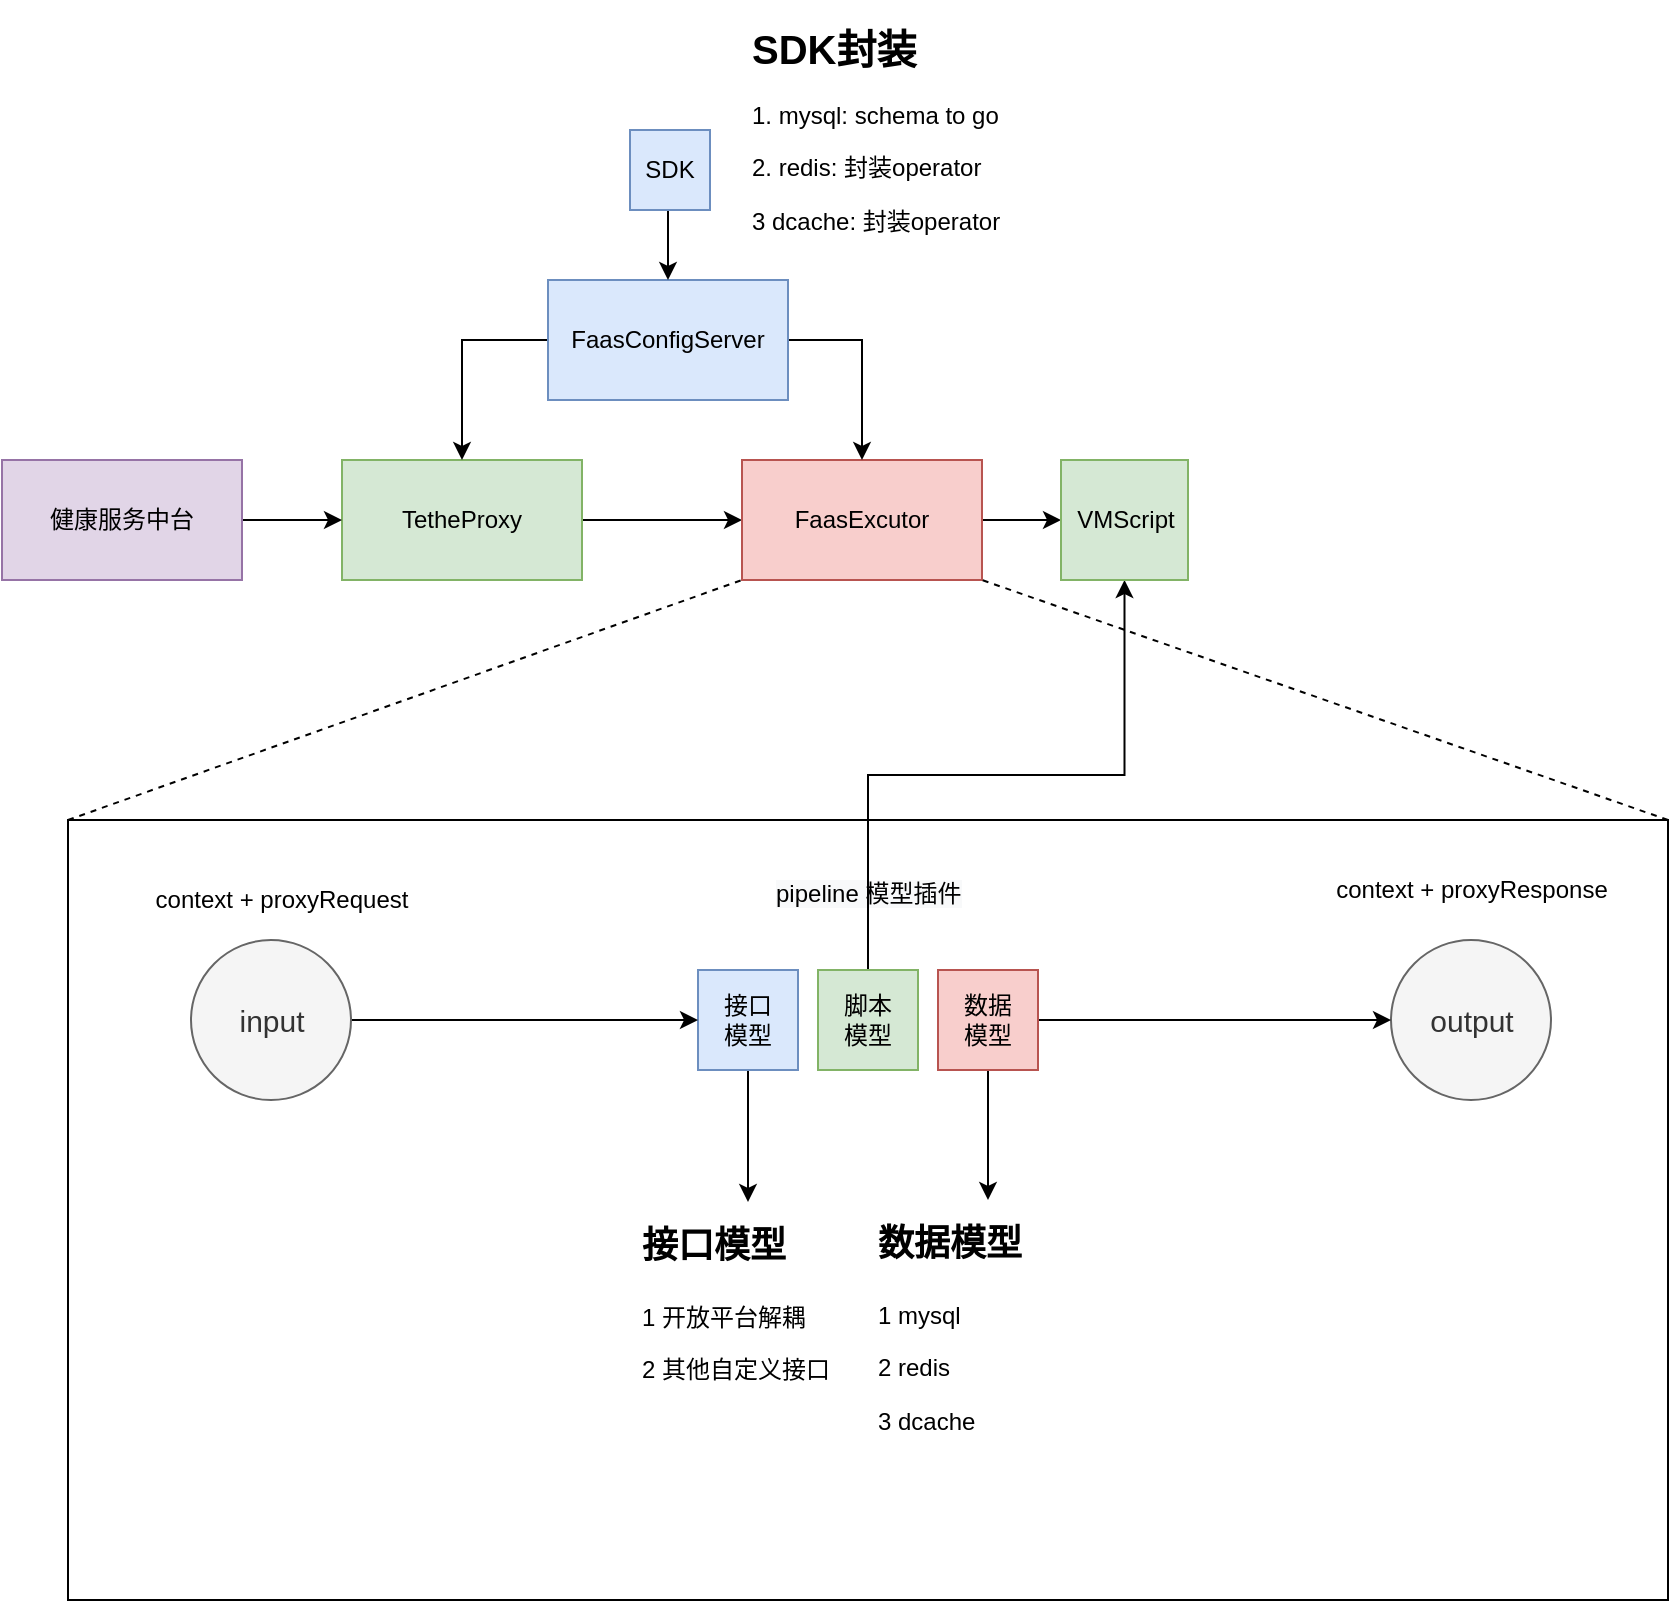 <mxfile version="13.7.9" type="github">
  <diagram id="OLWQJMdd0GZBQvJl7Ah5" name="第 1 页">
    <mxGraphModel dx="1422" dy="762" grid="1" gridSize="10" guides="1" tooltips="1" connect="1" arrows="1" fold="1" page="1" pageScale="1" pageWidth="827" pageHeight="1169" math="0" shadow="0">
      <root>
        <mxCell id="0" />
        <mxCell id="1" parent="0" />
        <mxCell id="UxoHD04tg5Q-O8OyDqUi-37" value="" style="rounded=0;whiteSpace=wrap;html=1;fontSize=12;" vertex="1" parent="1">
          <mxGeometry x="210" y="890" width="800" height="390" as="geometry" />
        </mxCell>
        <mxCell id="UxoHD04tg5Q-O8OyDqUi-14" style="edgeStyle=orthogonalEdgeStyle;rounded=0;orthogonalLoop=1;jettySize=auto;html=1;exitX=0.5;exitY=1;exitDx=0;exitDy=0;fontSize=12;" edge="1" parent="1" source="UxoHD04tg5Q-O8OyDqUi-1" target="UxoHD04tg5Q-O8OyDqUi-10">
          <mxGeometry relative="1" as="geometry" />
        </mxCell>
        <mxCell id="UxoHD04tg5Q-O8OyDqUi-1" value="接口&lt;br&gt;模型" style="rounded=0;whiteSpace=wrap;html=1;fillColor=#dae8fc;strokeColor=#6c8ebf;" vertex="1" parent="1">
          <mxGeometry x="525" y="965" width="50" height="50" as="geometry" />
        </mxCell>
        <mxCell id="UxoHD04tg5Q-O8OyDqUi-7" style="edgeStyle=orthogonalEdgeStyle;rounded=0;orthogonalLoop=1;jettySize=auto;html=1;exitX=1;exitY=0.5;exitDx=0;exitDy=0;fontSize=15;" edge="1" parent="1" source="UxoHD04tg5Q-O8OyDqUi-2" target="UxoHD04tg5Q-O8OyDqUi-1">
          <mxGeometry relative="1" as="geometry" />
        </mxCell>
        <mxCell id="UxoHD04tg5Q-O8OyDqUi-2" value="input" style="ellipse;whiteSpace=wrap;html=1;aspect=fixed;fontSize=15;fillColor=#f5f5f5;strokeColor=#666666;fontColor=#333333;" vertex="1" parent="1">
          <mxGeometry x="271.5" y="950" width="80" height="80" as="geometry" />
        </mxCell>
        <mxCell id="UxoHD04tg5Q-O8OyDqUi-3" value="output" style="ellipse;whiteSpace=wrap;html=1;aspect=fixed;fontSize=15;fillColor=#f5f5f5;strokeColor=#666666;fontColor=#333333;" vertex="1" parent="1">
          <mxGeometry x="871.5" y="950" width="80" height="80" as="geometry" />
        </mxCell>
        <mxCell id="UxoHD04tg5Q-O8OyDqUi-4" value="&lt;span style=&quot;color: rgb(0 , 0 , 0) ; font-family: &amp;#34;helvetica&amp;#34; ; font-size: 12px ; font-style: normal ; font-weight: 400 ; letter-spacing: normal ; text-align: center ; text-indent: 0px ; text-transform: none ; word-spacing: 0px ; background-color: rgb(248 , 249 , 250) ; display: inline ; float: none&quot;&gt;pipeline 模型插件&lt;/span&gt;" style="text;whiteSpace=wrap;html=1;fontSize=15;" vertex="1" parent="1">
          <mxGeometry x="561.5" y="910" width="120" height="30" as="geometry" />
        </mxCell>
        <mxCell id="UxoHD04tg5Q-O8OyDqUi-45" style="edgeStyle=orthogonalEdgeStyle;rounded=0;orthogonalLoop=1;jettySize=auto;html=1;exitX=0.5;exitY=0;exitDx=0;exitDy=0;fontSize=12;" edge="1" parent="1" source="UxoHD04tg5Q-O8OyDqUi-5" target="UxoHD04tg5Q-O8OyDqUi-43">
          <mxGeometry relative="1" as="geometry" />
        </mxCell>
        <mxCell id="UxoHD04tg5Q-O8OyDqUi-5" value="脚本&lt;br&gt;模型" style="rounded=0;whiteSpace=wrap;html=1;fillColor=#d5e8d4;strokeColor=#82b366;" vertex="1" parent="1">
          <mxGeometry x="585" y="965" width="50" height="50" as="geometry" />
        </mxCell>
        <mxCell id="UxoHD04tg5Q-O8OyDqUi-8" style="edgeStyle=orthogonalEdgeStyle;rounded=0;orthogonalLoop=1;jettySize=auto;html=1;exitX=1;exitY=0.5;exitDx=0;exitDy=0;fontSize=15;" edge="1" parent="1" source="UxoHD04tg5Q-O8OyDqUi-6" target="UxoHD04tg5Q-O8OyDqUi-3">
          <mxGeometry relative="1" as="geometry" />
        </mxCell>
        <mxCell id="UxoHD04tg5Q-O8OyDqUi-16" style="edgeStyle=orthogonalEdgeStyle;rounded=0;orthogonalLoop=1;jettySize=auto;html=1;exitX=0.5;exitY=1;exitDx=0;exitDy=0;fontSize=12;" edge="1" parent="1" source="UxoHD04tg5Q-O8OyDqUi-6" target="UxoHD04tg5Q-O8OyDqUi-13">
          <mxGeometry relative="1" as="geometry" />
        </mxCell>
        <mxCell id="UxoHD04tg5Q-O8OyDqUi-6" value="数据&lt;br&gt;模型" style="rounded=0;whiteSpace=wrap;html=1;fillColor=#f8cecc;strokeColor=#b85450;" vertex="1" parent="1">
          <mxGeometry x="645" y="965" width="50" height="50" as="geometry" />
        </mxCell>
        <mxCell id="UxoHD04tg5Q-O8OyDqUi-10" value="&lt;h1&gt;&lt;font style=&quot;font-size: 18px&quot;&gt;接口模型&lt;/font&gt;&lt;/h1&gt;&lt;p style=&quot;font-size: 12px&quot;&gt;1 开放平台解耦&lt;/p&gt;&lt;p style=&quot;font-size: 12px&quot;&gt;2 其他自定义接口&lt;/p&gt;" style="text;html=1;strokeColor=none;fillColor=none;spacing=5;spacingTop=-20;whiteSpace=wrap;overflow=hidden;rounded=0;fontSize=12;" vertex="1" parent="1">
          <mxGeometry x="492" y="1081" width="116" height="120" as="geometry" />
        </mxCell>
        <mxCell id="UxoHD04tg5Q-O8OyDqUi-13" value="&lt;h1&gt;&lt;font style=&quot;font-size: 18px&quot;&gt;数据模型&lt;/font&gt;&lt;/h1&gt;&lt;p style=&quot;font-size: 12px&quot;&gt;1 mysql&lt;/p&gt;&lt;p style=&quot;font-size: 12px&quot;&gt;2 redis&lt;/p&gt;&lt;p style=&quot;font-size: 12px&quot;&gt;3 dcache&lt;/p&gt;" style="text;html=1;strokeColor=none;fillColor=none;spacing=5;spacingTop=-20;whiteSpace=wrap;overflow=hidden;rounded=0;fontSize=12;" vertex="1" parent="1">
          <mxGeometry x="610" y="1080" width="120" height="120" as="geometry" />
        </mxCell>
        <mxCell id="UxoHD04tg5Q-O8OyDqUi-17" value="context + proxyRequest" style="text;html=1;strokeColor=none;fillColor=none;align=center;verticalAlign=middle;whiteSpace=wrap;rounded=0;fontSize=12;" vertex="1" parent="1">
          <mxGeometry x="231.5" y="920" width="170" height="20" as="geometry" />
        </mxCell>
        <mxCell id="UxoHD04tg5Q-O8OyDqUi-18" value="context + proxyResponse" style="text;html=1;strokeColor=none;fillColor=none;align=center;verticalAlign=middle;whiteSpace=wrap;rounded=0;fontSize=12;" vertex="1" parent="1">
          <mxGeometry x="826.5" y="915" width="170" height="20" as="geometry" />
        </mxCell>
        <mxCell id="UxoHD04tg5Q-O8OyDqUi-36" style="edgeStyle=orthogonalEdgeStyle;rounded=0;orthogonalLoop=1;jettySize=auto;html=1;exitX=1;exitY=0.5;exitDx=0;exitDy=0;fontSize=12;" edge="1" parent="1" source="UxoHD04tg5Q-O8OyDqUi-19" target="UxoHD04tg5Q-O8OyDqUi-20">
          <mxGeometry relative="1" as="geometry" />
        </mxCell>
        <mxCell id="UxoHD04tg5Q-O8OyDqUi-19" value="TetheProxy" style="rounded=0;whiteSpace=wrap;html=1;fontSize=12;fillColor=#d5e8d4;strokeColor=#82b366;" vertex="1" parent="1">
          <mxGeometry x="347" y="710" width="120" height="60" as="geometry" />
        </mxCell>
        <mxCell id="UxoHD04tg5Q-O8OyDqUi-44" style="edgeStyle=orthogonalEdgeStyle;rounded=0;orthogonalLoop=1;jettySize=auto;html=1;exitX=1;exitY=0.5;exitDx=0;exitDy=0;fontSize=12;" edge="1" parent="1" source="UxoHD04tg5Q-O8OyDqUi-20" target="UxoHD04tg5Q-O8OyDqUi-43">
          <mxGeometry relative="1" as="geometry" />
        </mxCell>
        <mxCell id="UxoHD04tg5Q-O8OyDqUi-20" value="FaasExcutor" style="rounded=0;whiteSpace=wrap;html=1;fontSize=12;fillColor=#f8cecc;strokeColor=#b85450;" vertex="1" parent="1">
          <mxGeometry x="547" y="710" width="120" height="60" as="geometry" />
        </mxCell>
        <mxCell id="UxoHD04tg5Q-O8OyDqUi-34" style="edgeStyle=orthogonalEdgeStyle;rounded=0;orthogonalLoop=1;jettySize=auto;html=1;exitX=0;exitY=0.5;exitDx=0;exitDy=0;fontSize=12;" edge="1" parent="1" source="UxoHD04tg5Q-O8OyDqUi-21" target="UxoHD04tg5Q-O8OyDqUi-19">
          <mxGeometry relative="1" as="geometry" />
        </mxCell>
        <mxCell id="UxoHD04tg5Q-O8OyDqUi-35" style="edgeStyle=orthogonalEdgeStyle;rounded=0;orthogonalLoop=1;jettySize=auto;html=1;exitX=1;exitY=0.5;exitDx=0;exitDy=0;fontSize=12;" edge="1" parent="1" source="UxoHD04tg5Q-O8OyDqUi-21" target="UxoHD04tg5Q-O8OyDqUi-20">
          <mxGeometry relative="1" as="geometry" />
        </mxCell>
        <mxCell id="UxoHD04tg5Q-O8OyDqUi-21" value="FaasConfigServer" style="rounded=0;whiteSpace=wrap;html=1;fontSize=12;fillColor=#dae8fc;strokeColor=#6c8ebf;" vertex="1" parent="1">
          <mxGeometry x="450" y="620" width="120" height="60" as="geometry" />
        </mxCell>
        <mxCell id="UxoHD04tg5Q-O8OyDqUi-28" style="edgeStyle=orthogonalEdgeStyle;rounded=0;orthogonalLoop=1;jettySize=auto;html=1;exitX=1;exitY=0.5;exitDx=0;exitDy=0;fontSize=12;" edge="1" parent="1" source="UxoHD04tg5Q-O8OyDqUi-27" target="UxoHD04tg5Q-O8OyDqUi-19">
          <mxGeometry relative="1" as="geometry" />
        </mxCell>
        <mxCell id="UxoHD04tg5Q-O8OyDqUi-27" value="健康服务中台" style="rounded=0;whiteSpace=wrap;html=1;fontSize=12;fillColor=#e1d5e7;strokeColor=#9673a6;" vertex="1" parent="1">
          <mxGeometry x="177" y="710" width="120" height="60" as="geometry" />
        </mxCell>
        <mxCell id="UxoHD04tg5Q-O8OyDqUi-33" style="edgeStyle=orthogonalEdgeStyle;rounded=0;orthogonalLoop=1;jettySize=auto;html=1;exitX=0.5;exitY=1;exitDx=0;exitDy=0;entryX=0.5;entryY=0;entryDx=0;entryDy=0;fontSize=12;" edge="1" parent="1" source="UxoHD04tg5Q-O8OyDqUi-31" target="UxoHD04tg5Q-O8OyDqUi-21">
          <mxGeometry relative="1" as="geometry" />
        </mxCell>
        <mxCell id="UxoHD04tg5Q-O8OyDqUi-31" value="SDK" style="rounded=0;whiteSpace=wrap;html=1;fontSize=12;fillColor=#dae8fc;strokeColor=#6c8ebf;" vertex="1" parent="1">
          <mxGeometry x="491" y="545" width="40" height="40" as="geometry" />
        </mxCell>
        <mxCell id="UxoHD04tg5Q-O8OyDqUi-38" value="" style="endArrow=none;dashed=1;html=1;fontSize=12;entryX=0;entryY=1;entryDx=0;entryDy=0;exitX=0;exitY=0;exitDx=0;exitDy=0;" edge="1" parent="1" source="UxoHD04tg5Q-O8OyDqUi-37" target="UxoHD04tg5Q-O8OyDqUi-20">
          <mxGeometry width="50" height="50" relative="1" as="geometry">
            <mxPoint x="390" y="850" as="sourcePoint" />
            <mxPoint x="440" y="800" as="targetPoint" />
          </mxGeometry>
        </mxCell>
        <mxCell id="UxoHD04tg5Q-O8OyDqUi-39" value="" style="endArrow=none;dashed=1;html=1;fontSize=12;entryX=1;entryY=1;entryDx=0;entryDy=0;exitX=1;exitY=0;exitDx=0;exitDy=0;" edge="1" parent="1" source="UxoHD04tg5Q-O8OyDqUi-37" target="UxoHD04tg5Q-O8OyDqUi-20">
          <mxGeometry width="50" height="50" relative="1" as="geometry">
            <mxPoint x="640" y="840" as="sourcePoint" />
            <mxPoint x="690" y="790" as="targetPoint" />
          </mxGeometry>
        </mxCell>
        <mxCell id="UxoHD04tg5Q-O8OyDqUi-42" value="&lt;h1 style=&quot;font-size: 20px&quot;&gt;SDK封装&lt;/h1&gt;&lt;p&gt;&lt;font style=&quot;font-size: 12px&quot;&gt;&lt;span&gt;1. mysql: schema to go&lt;/span&gt;&lt;br&gt;&lt;/font&gt;&lt;/p&gt;&lt;p&gt;&lt;font style=&quot;font-size: 12px&quot;&gt;2. redis: 封装operator&lt;/font&gt;&lt;/p&gt;&lt;p&gt;&lt;font style=&quot;font-size: 12px&quot;&gt;3 dcache: 封装operator&lt;/font&gt;&lt;/p&gt;" style="text;html=1;strokeColor=none;fillColor=none;spacing=5;spacingTop=-20;whiteSpace=wrap;overflow=hidden;rounded=0;fontSize=12;" vertex="1" parent="1">
          <mxGeometry x="547" y="490" width="143" height="120" as="geometry" />
        </mxCell>
        <mxCell id="UxoHD04tg5Q-O8OyDqUi-43" value="VMScript" style="rounded=0;whiteSpace=wrap;html=1;fontSize=12;fillColor=#d5e8d4;strokeColor=#82b366;" vertex="1" parent="1">
          <mxGeometry x="706.5" y="710" width="63.5" height="60" as="geometry" />
        </mxCell>
      </root>
    </mxGraphModel>
  </diagram>
</mxfile>
